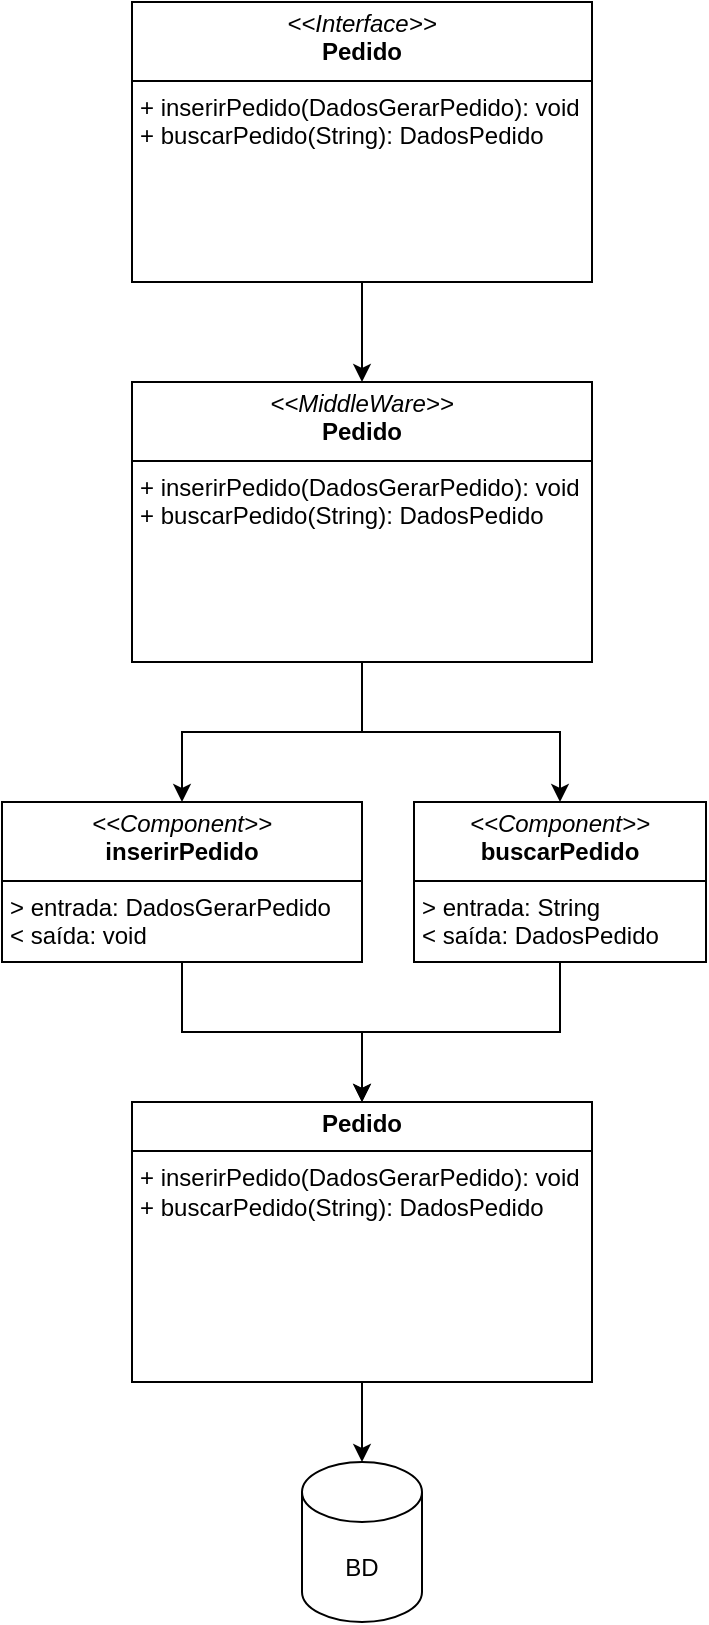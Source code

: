 <mxfile version="24.4.0" type="github">
  <diagram name="Página-1" id="hTHd782lVxYP3Fe3nfHn">
    <mxGraphModel dx="1393" dy="789" grid="1" gridSize="10" guides="1" tooltips="1" connect="1" arrows="1" fold="1" page="1" pageScale="1" pageWidth="827" pageHeight="1169" math="0" shadow="0">
      <root>
        <mxCell id="0" />
        <mxCell id="1" parent="0" />
        <mxCell id="zfIjng7rSsk3mnH7Je2n-7" style="edgeStyle=orthogonalEdgeStyle;rounded=0;orthogonalLoop=1;jettySize=auto;html=1;entryX=0.5;entryY=0;entryDx=0;entryDy=0;" parent="1" source="zfIjng7rSsk3mnH7Je2n-4" target="zfIjng7rSsk3mnH7Je2n-5" edge="1">
          <mxGeometry relative="1" as="geometry">
            <mxPoint x="414" y="230" as="targetPoint" />
          </mxGeometry>
        </mxCell>
        <mxCell id="zfIjng7rSsk3mnH7Je2n-4" value="&lt;p style=&quot;margin:0px;margin-top:4px;text-align:center;&quot;&gt;&lt;i&gt;&amp;lt;&amp;lt;Interface&amp;gt;&amp;gt;&lt;/i&gt;&lt;br&gt;&lt;b&gt;Pedido&lt;/b&gt;&lt;/p&gt;&lt;hr size=&quot;1&quot; style=&quot;border-style:solid;&quot;&gt;&lt;p style=&quot;margin:0px;margin-left:4px;&quot;&gt;+ inserirPedido(DadosGerarPedido): void&lt;br&gt;+ buscarPedido(String): DadosPedido&lt;/p&gt;" style="verticalAlign=top;align=left;overflow=fill;html=1;whiteSpace=wrap;" parent="1" vertex="1">
          <mxGeometry x="299" y="20" width="230" height="140" as="geometry" />
        </mxCell>
        <mxCell id="qQF9qIdZG16fIoYQAilY-3" style="edgeStyle=orthogonalEdgeStyle;rounded=0;orthogonalLoop=1;jettySize=auto;html=1;exitX=0.5;exitY=1;exitDx=0;exitDy=0;entryX=0.5;entryY=0;entryDx=0;entryDy=0;" edge="1" parent="1" source="zfIjng7rSsk3mnH7Je2n-5" target="qQF9qIdZG16fIoYQAilY-1">
          <mxGeometry relative="1" as="geometry" />
        </mxCell>
        <mxCell id="qQF9qIdZG16fIoYQAilY-4" style="edgeStyle=orthogonalEdgeStyle;rounded=0;orthogonalLoop=1;jettySize=auto;html=1;exitX=0.5;exitY=1;exitDx=0;exitDy=0;entryX=0.5;entryY=0;entryDx=0;entryDy=0;" edge="1" parent="1" source="zfIjng7rSsk3mnH7Je2n-5" target="qQF9qIdZG16fIoYQAilY-2">
          <mxGeometry relative="1" as="geometry" />
        </mxCell>
        <mxCell id="zfIjng7rSsk3mnH7Je2n-5" value="&lt;p style=&quot;margin:0px;margin-top:4px;text-align:center;&quot;&gt;&lt;i&gt;&amp;lt;&amp;lt;MiddleWare&amp;gt;&amp;gt;&lt;/i&gt;&lt;br&gt;&lt;b&gt;Pedido&lt;/b&gt;&lt;/p&gt;&lt;hr size=&quot;1&quot; style=&quot;border-style:solid;&quot;&gt;&lt;p style=&quot;margin:0px;margin-left:4px;&quot;&gt;+ inserirPedido(DadosGerarPedido): void&lt;br&gt;+ buscarPedido(String): DadosPedido&lt;/p&gt;" style="verticalAlign=top;align=left;overflow=fill;html=1;whiteSpace=wrap;" parent="1" vertex="1">
          <mxGeometry x="299" y="210" width="230" height="140" as="geometry" />
        </mxCell>
        <mxCell id="zfIjng7rSsk3mnH7Je2n-10" value="&lt;p style=&quot;margin:0px;margin-top:4px;text-align:center;&quot;&gt;&lt;b&gt;Pedido&lt;/b&gt;&lt;/p&gt;&lt;hr size=&quot;1&quot; style=&quot;border-style:solid;&quot;&gt;&lt;p style=&quot;margin:0px;margin-left:4px;&quot;&gt;+ inserirPedido(DadosGerarPedido): void&lt;br&gt;+ buscarPedido(String): DadosPedido&lt;/p&gt;" style="verticalAlign=top;align=left;overflow=fill;html=1;whiteSpace=wrap;" parent="1" vertex="1">
          <mxGeometry x="299" y="570" width="230" height="140" as="geometry" />
        </mxCell>
        <mxCell id="zfIjng7rSsk3mnH7Je2n-13" value="BD" style="shape=cylinder3;whiteSpace=wrap;html=1;boundedLbl=1;backgroundOutline=1;size=15;" parent="1" vertex="1">
          <mxGeometry x="384" y="750" width="60" height="80" as="geometry" />
        </mxCell>
        <mxCell id="qQF9qIdZG16fIoYQAilY-5" style="edgeStyle=orthogonalEdgeStyle;rounded=0;orthogonalLoop=1;jettySize=auto;html=1;exitX=0.5;exitY=1;exitDx=0;exitDy=0;entryX=0.5;entryY=0;entryDx=0;entryDy=0;" edge="1" parent="1" source="qQF9qIdZG16fIoYQAilY-1" target="zfIjng7rSsk3mnH7Je2n-10">
          <mxGeometry relative="1" as="geometry" />
        </mxCell>
        <mxCell id="qQF9qIdZG16fIoYQAilY-1" value="&lt;p style=&quot;margin:0px;margin-top:4px;text-align:center;&quot;&gt;&lt;i&gt;&amp;lt;&amp;lt;Component&amp;gt;&amp;gt;&lt;/i&gt;&lt;br&gt;&lt;b&gt;inserirPedido&lt;/b&gt;&lt;/p&gt;&lt;hr size=&quot;1&quot; style=&quot;border-style:solid;&quot;&gt;&lt;p style=&quot;margin:0px;margin-left:4px;&quot;&gt;&amp;gt; entrada: DadosGerarPedido&lt;/p&gt;&lt;p style=&quot;margin:0px;margin-left:4px;&quot;&gt;&amp;lt; saída: void&lt;/p&gt;" style="verticalAlign=top;align=left;overflow=fill;html=1;whiteSpace=wrap;" vertex="1" parent="1">
          <mxGeometry x="234" y="420" width="180" height="80" as="geometry" />
        </mxCell>
        <mxCell id="qQF9qIdZG16fIoYQAilY-6" style="edgeStyle=orthogonalEdgeStyle;rounded=0;orthogonalLoop=1;jettySize=auto;html=1;exitX=0.5;exitY=1;exitDx=0;exitDy=0;entryX=0.5;entryY=0;entryDx=0;entryDy=0;" edge="1" parent="1" source="qQF9qIdZG16fIoYQAilY-2" target="zfIjng7rSsk3mnH7Je2n-10">
          <mxGeometry relative="1" as="geometry" />
        </mxCell>
        <mxCell id="qQF9qIdZG16fIoYQAilY-2" value="&lt;p style=&quot;margin:0px;margin-top:4px;text-align:center;&quot;&gt;&lt;i&gt;&amp;lt;&amp;lt;Component&amp;gt;&amp;gt;&lt;/i&gt;&lt;br&gt;&lt;b&gt;buscarPedido&lt;/b&gt;&lt;/p&gt;&lt;hr size=&quot;1&quot; style=&quot;border-style:solid;&quot;&gt;&lt;p style=&quot;margin:0px;margin-left:4px;&quot;&gt;&amp;gt; entrada: String&lt;/p&gt;&lt;p style=&quot;margin:0px;margin-left:4px;&quot;&gt;&amp;lt; saída: DadosPedido&lt;/p&gt;" style="verticalAlign=top;align=left;overflow=fill;html=1;whiteSpace=wrap;" vertex="1" parent="1">
          <mxGeometry x="440" y="420" width="146" height="80" as="geometry" />
        </mxCell>
        <mxCell id="qQF9qIdZG16fIoYQAilY-7" style="edgeStyle=orthogonalEdgeStyle;rounded=0;orthogonalLoop=1;jettySize=auto;html=1;exitX=0.5;exitY=1;exitDx=0;exitDy=0;entryX=0.5;entryY=0;entryDx=0;entryDy=0;entryPerimeter=0;" edge="1" parent="1" source="zfIjng7rSsk3mnH7Je2n-10" target="zfIjng7rSsk3mnH7Je2n-13">
          <mxGeometry relative="1" as="geometry" />
        </mxCell>
      </root>
    </mxGraphModel>
  </diagram>
</mxfile>
